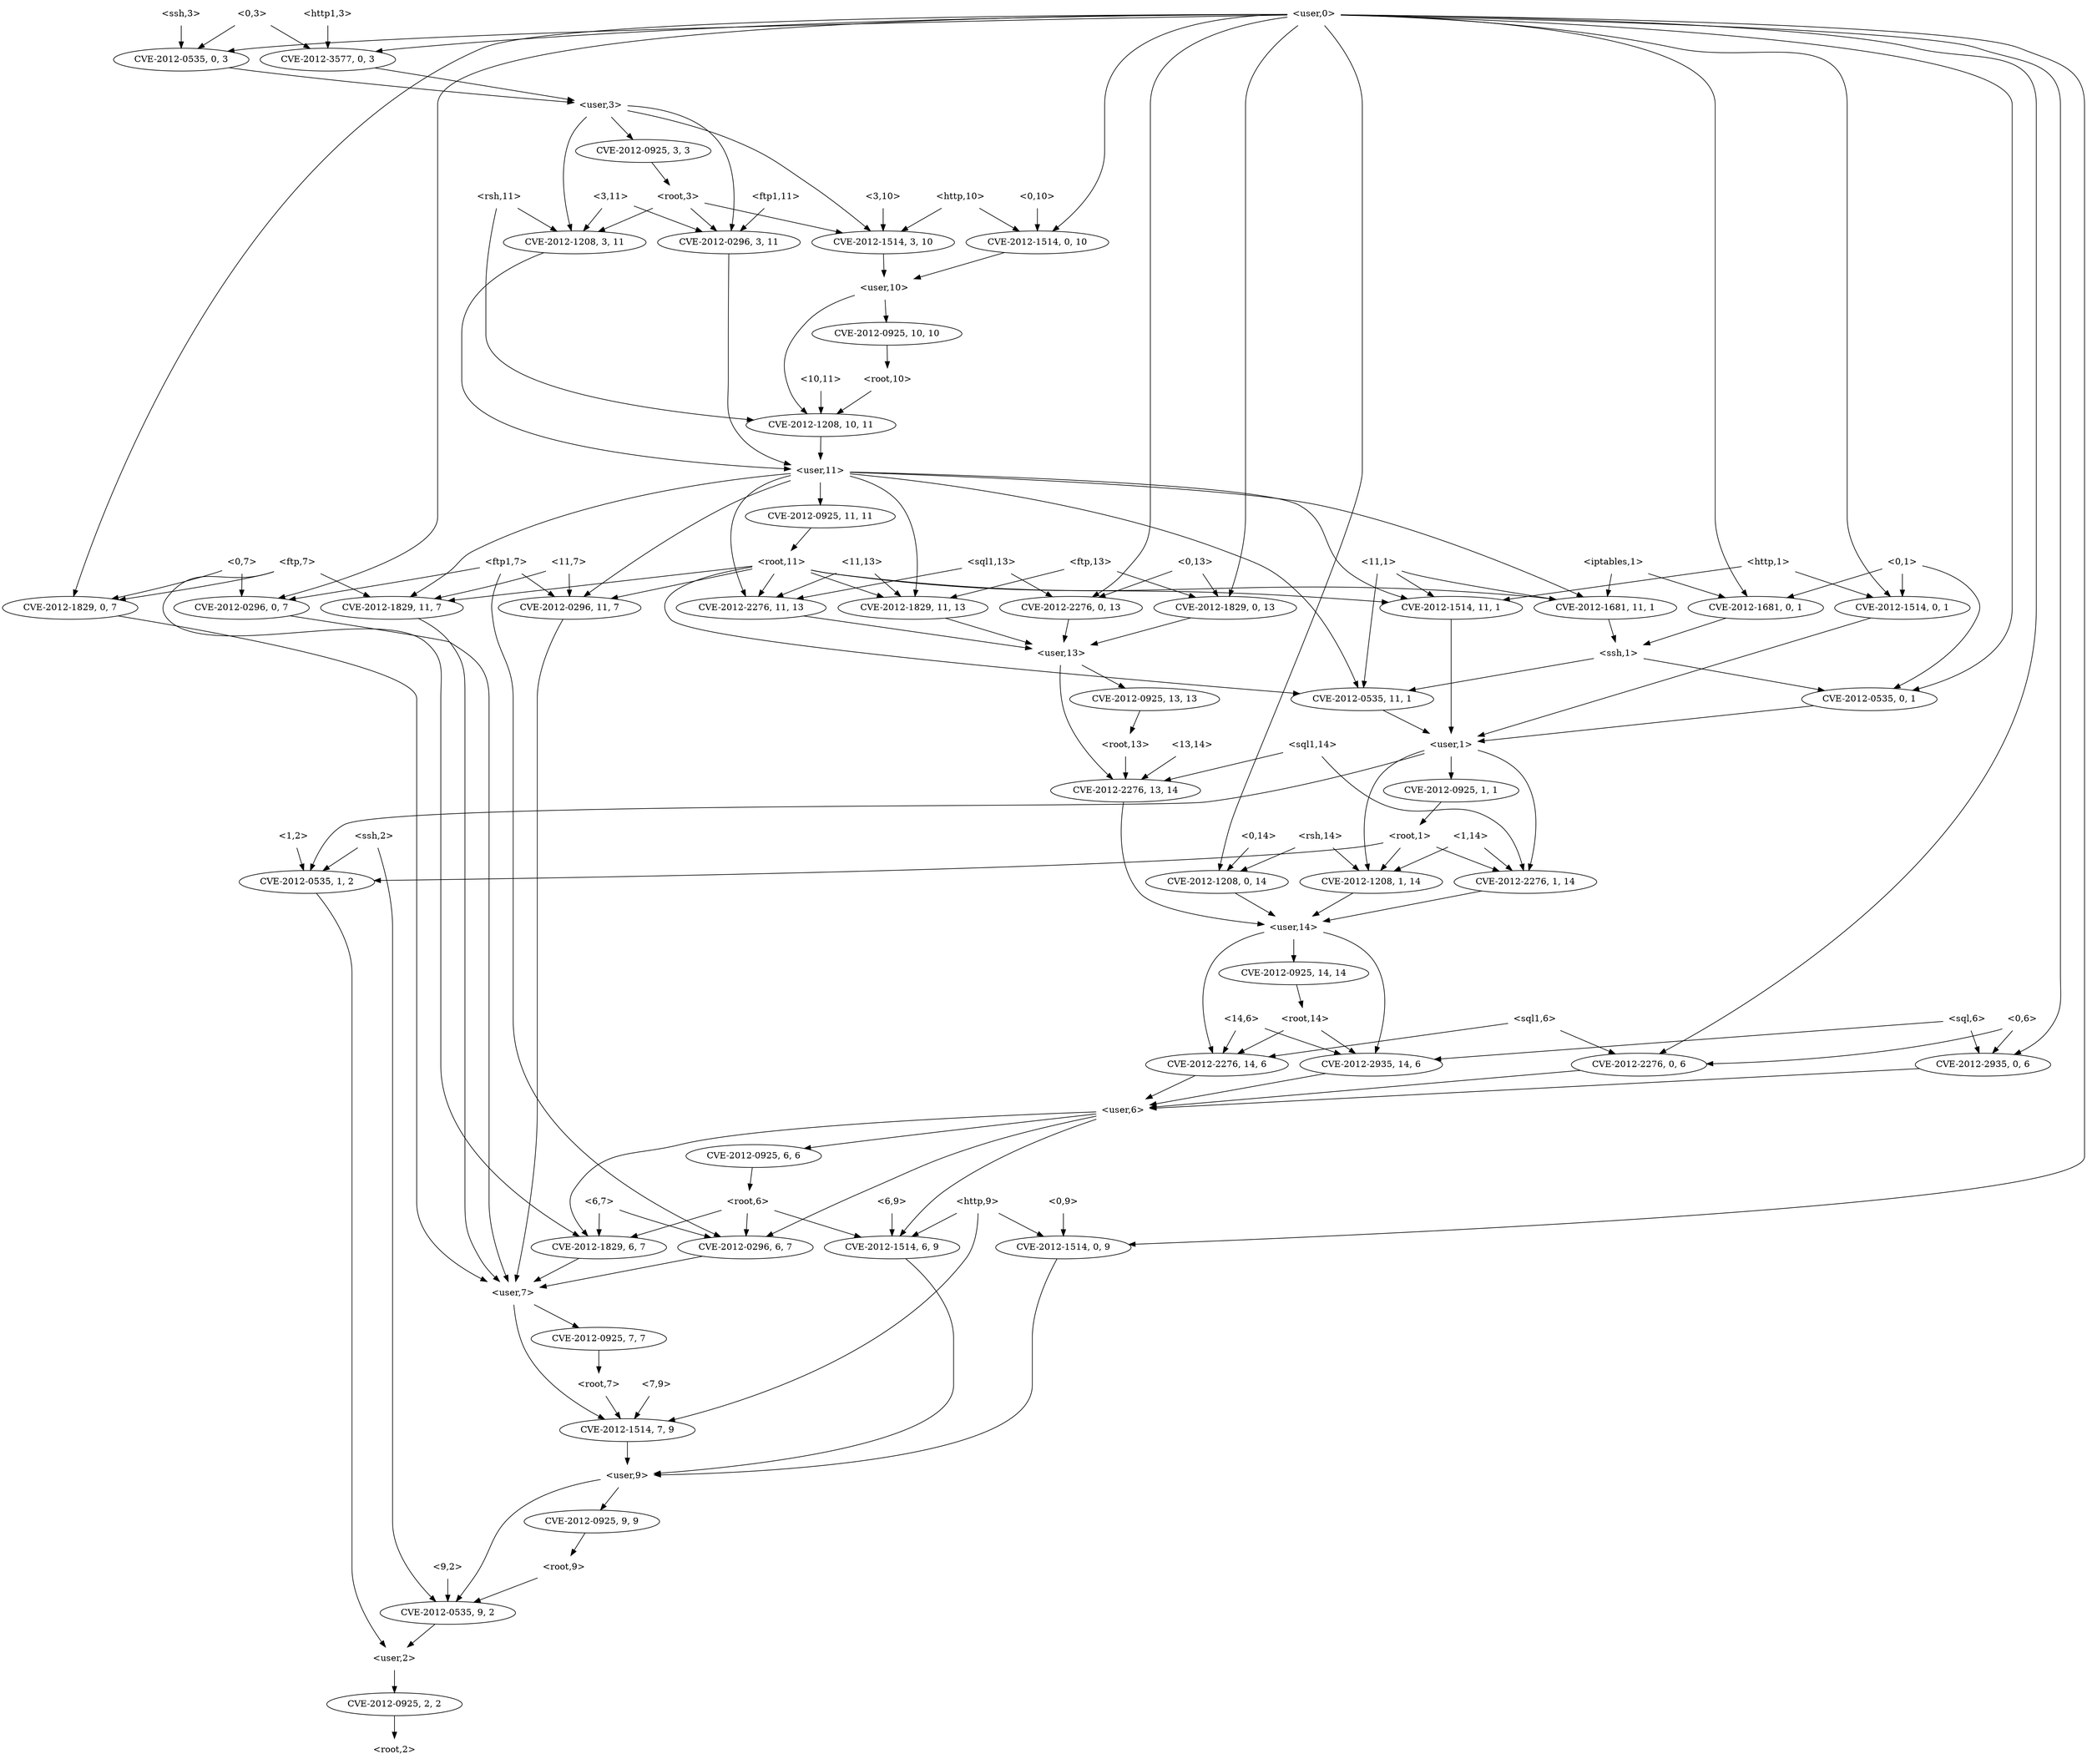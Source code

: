 strict digraph {
	graph [bb="0,0,2834.2,2772"];
	node [label="\N"];
	"<3,11>"	 [height=0.5,
		pos="760.25,2466",
		shape=plaintext,
		width=0.78472];
	"<v_ftp1,3,11>"	 [height=0.5,
		label=<CVE-2012-0296, 3, 11>,
		pos="677.25,2394",
		width=2.5686];
	"<3,11>" -> "<v_ftp1,3,11>"	 [pos="e,696.96,2411.6 739.73,2447.7 729.22,2438.8 716.28,2427.9 704.91,2418.3"];
	"<v_rsh,3,11>"	 [height=0.5,
		label=<CVE-2012-1208, 3, 11>,
		pos="881.25,2394",
		width=2.5686];
	"<3,11>" -> "<v_rsh,3,11>"	 [pos="e,853.06,2411.3 788.62,2448.6 805.15,2439 826.2,2426.8 844.05,2416.5"];
	"<user,11>"	 [height=0.5,
		pos="984.25,2034",
		shape=plaintext,
		width=1.0069];
	"<v_ftp1,3,11>" -> "<user,11>"	 [pos="e,947.96,2042.9 700.59,2376.4 731.25,2352.5 781.25,2305.2 781.25,2251 781.25,2251 781.25,2251 781.25,2177 781.25,2101 878.04,2062.2\
 937.95,2045.5"];
	"<v_rsh,3,11>" -> "<user,11>"	 [pos="e,971.31,2052.3 889.75,2376 902.02,2349.8 923.25,2297.8 923.25,2251 923.25,2251 923.25,2251 923.25,2177 923.25,2133.6 947.59,2088.4\
 965.52,2060.9"];
	"<11,13>"	 [height=0.5,
		pos="1905.2,1890",
		shape=plaintext,
		width=0.88889];
	"<v_ftp,11,13>"	 [height=0.5,
		label=<CVE-2012-1829, 11, 13>,
		pos="2183.2,1818",
		width=2.7013];
	"<11,13>" -> "<v_ftp,11,13>"	 [pos="e,2118.2,1831.5 1937.5,1876.5 1942.1,1874.9 1946.8,1873.3 1951.2,1872 2003.1,1856.6 2062.6,1843.1 2108.3,1833.5"];
	"<v_sql1,11,13>"	 [height=0.5,
		label=<CVE-2012-2276, 11, 13>,
		pos="1970.2,1818",
		width=2.7013];
	"<11,13>" -> "<v_sql1,11,13>"	 [pos="e,1954.4,1836.1 1921.3,1871.7 1929.2,1863.2 1938.8,1852.9 1947.4,1843.6"];
	"<user,13>"	 [height=0.5,
		pos="2391.2,1746",
		shape=plaintext,
		width=1.0069];
	"<v_ftp,11,13>" -> "<user,13>"	 [pos="e,2354.7,1759.3 2227.9,1802 2262.5,1790.3 2310.2,1774.3 2345.2,1762.5"];
	"<v_sql1,11,13>" -> "<user,13>"	 [pos="e,2354.9,1753 2040.2,1805.4 2126.7,1791 2271.2,1767 2345,1754.7"];
	"<v_http,11,1>"	 [height=0.5,
		label=<CVE-2012-1514, 11, 1>,
		pos="1056.2,1818",
		width=2.5686];
	"<user,1>"	 [height=0.5,
		pos="1575.2,1602",
		shape=plaintext,
		width=0.91667];
	"<v_http,11,1>" -> "<user,1>"	 [pos="e,1542.1,1616.7 1094,1801.4 1188.2,1762.6 1433.4,1661.5 1532.7,1620.6"];
	"<v_ssh,1,2>"	 [height=0.5,
		label=<CVE-2012-0535, 1, 2>,
		pos="2746.2,1386",
		width=2.4499];
	"<user,1>" -> "<v_ssh,1,2>"	 [pos="e,2757,1404.1 1608.6,1596.9 1716.4,1583.6 2065.1,1541.2 2354.2,1512 2399.6,1507.4 2732.4,1509.6 2763.2,1476 2778.7,1459.2 2771.1\
,1432.8 2761.7,1413.1"];
	"<v_sql1,1,14>"	 [height=0.5,
		label=<CVE-2012-2276, 1, 14>,
		pos="1487.2,1386",
		width=2.5686];
	"<user,1>" -> "<v_sql1,1,14>"	 [pos="e,1480.5,1404 1542,1592.4 1519.7,1584.8 1492,1571.1 1478.2,1548 1453.5,1506.3 1466.4,1447.4 1477.2,1413.6"];
	"<v_root,1,1>"	 [height=0.5,
		label=<CVE-2012-0925, 1, 1>,
		pos="1575.2,1530",
		width=2.4499];
	"<user,1>" -> "<v_root,1,1>"	 [pos="e,1575.2,1548.1 1575.2,1583.7 1575.2,1576 1575.2,1566.7 1575.2,1558.1"];
	"<v_rsh,1,14>"	 [height=0.5,
		label=<CVE-2012-1208, 1, 14>,
		pos="1691.2,1386",
		width=2.5686];
	"<user,1>" -> "<v_rsh,1,14>"	 [pos="e,1694,1404.3 1608.6,1591.6 1630.4,1583.6 1657.4,1569.9 1672.2,1548 1699.4,1507.8 1698.6,1448.8 1695.2,1414.5"];
	"<v_root,3,3>"	 [height=0.5,
		label=<CVE-2012-0925, 3, 3>,
		pos="933.25,2538",
		width=2.4499];
	"<root,3>"	 [height=0.5,
		pos="899.25,2466",
		shape=plaintext,
		width=0.89583];
	"<v_root,3,3>" -> "<root,3>"	 [pos="e,907.64,2484.3 925.02,2520.1 921.15,2512.1 916.45,2502.4 912.12,2493.5"];
	"<v_http,3,10>"	 [height=0.5,
		label=<CVE-2012-1514, 3, 10>,
		pos="1123.2,2394",
		width=2.5686];
	"<root,3>" -> "<v_http,3,10>"	 [pos="e,1075,2409.4 931.58,2454.1 937.77,2452 944.2,2449.9 950.25,2448 988.51,2435.8 1031.7,2422.5 1065.4,2412.3"];
	"<root,3>" -> "<v_ftp1,3,11>"	 [pos="e,723.89,2409.7 866.97,2454.8 832.05,2443.8 775.71,2426 733.48,2412.7"];
	"<root,3>" -> "<v_rsh,3,11>"	 [pos="e,885.65,2412.1 894.8,2447.7 892.79,2439.9 890.38,2430.5 888.15,2421.8"];
	"<v_sql,0,6>"	 [height=0.5,
		label=<CVE-2012-2935, 0, 6>,
		pos="2281.2,1098",
		width=2.4499];
	"<user,6>"	 [height=0.5,
		pos="1980.2,1026",
		shape=plaintext,
		width=0.91667];
	"<v_sql,0,6>" -> "<user,6>"	 [pos="e,2013.5,1034.7 2225.3,1084 2166.9,1070.4 2076.4,1049.4 2023.3,1037"];
	"<v_http,6,9>"	 [height=0.5,
		label=<CVE-2012-1514, 6, 9>,
		pos="2507.2,810",
		width=2.4499];
	"<user,6>" -> "<v_http,6,9>"	 [pos="e,2520.9,827.79 2013.3,1022.8 2122.5,1014.7 2468.9,982.92 2535.2,900 2550,881.57 2538.9,855.29 2526.6,836.07"];
	"<v_ftp1,6,7>"	 [height=0.5,
		label=<CVE-2012-0296, 6, 7>,
		pos="946.25,810",
		width=2.4499];
	"<user,6>" -> "<v_ftp1,6,7>"	 [pos="e,1005.9,823.35 1947,1018.1 1801.4,987.99 1218.3,867.3 1015.9,825.41"];
	"<v_ftp,6,7>"	 [height=0.5,
		label=<CVE-2012-1829, 6, 7>,
		pos="751.25,810",
		width=2.4499];
	"<user,6>" -> "<v_ftp,6,7>"	 [pos="e,745.02,828.3 1947.2,1024.3 1759.3,1020 830.13,994.08 750.25,900 736.01,883.23 737.92,857.57 742.42,838.11"];
	"<v_root,6,6>"	 [height=0.5,
		label=<CVE-2012-0925, 6, 6>,
		pos="1285.2,954",
		width=2.4499];
	"<user,6>" -> "<v_root,6,6>"	 [pos="e,1362.5,962.78 1947.2,1021.7 1844.3,1011.3 1527.4,979.39 1372.4,963.78"];
	"<v_http,0,10>"	 [height=0.5,
		label=<CVE-2012-1514, 0, 10>,
		pos="1327.2,2394",
		width=2.5686];
	"<user,10>"	 [height=0.5,
		pos="1190.2,2322",
		shape=plaintext,
		width=1.0069];
	"<v_http,0,10>" -> "<user,10>"	 [pos="e,1223.9,2340.2 1295.8,2376.9 1277.2,2367.4 1253.3,2355.2 1233,2344.8"];
	"<v_root,10,10>"	 [height=0.5,
		label=<CVE-2012-0925, 10, 10>,
		pos="1127.2,2250",
		width=2.7013];
	"<user,10>" -> "<v_root,10,10>"	 [pos="e,1142.6,2268.1 1174.7,2303.7 1167,2295.2 1157.7,2284.9 1149.4,2275.6"];
	"<v_rsh,10,11>"	 [height=0.5,
		label=<CVE-2012-1208, 10, 11>,
		pos="1121.2,2106",
		width=2.7013];
	"<user,10>" -> "<v_rsh,10,11>"	 [pos="e,1120.3,2124.2 1209.1,2303.8 1227,2285.2 1249.2,2255.2 1233.2,2232 1208.2,2195.4 1169,2229.7 1140.2,2196 1125.7,2179 1121.5,2153.5\
 1120.5,2134.2"];
	"<root,1>"	 [height=0.5,
		pos="1630.2,1458",
		shape=plaintext,
		width=0.89583];
	"<root,1>" -> "<v_ssh,1,2>"	 [pos="e,2657.8,1386.8 1662.7,1448.9 1677.2,1445.6 1694.5,1442.1 1710.2,1440 2052.4,1395.2 2462.8,1387.8 2647.6,1386.9"];
	"<root,1>" -> "<v_sql1,1,14>"	 [pos="e,1520.1,1403.1 1597.8,1441.1 1577.5,1431.2 1551.1,1418.2 1529.1,1407.5"];
	"<root,1>" -> "<v_rsh,1,14>"	 [pos="e,1676.3,1404.1 1645.3,1439.7 1652.6,1431.3 1661.6,1421.1 1669.6,1411.9"];
	"<user,2>"	 [height=0.5,
		pos="2688.2,162",
		shape=plaintext,
		width=0.91667];
	"<v_ssh,1,2>" -> "<user,2>"	 [pos="e,2704,180.44 2746.2,1368 2746.2,1341.3 2746.2,1288.1 2746.2,1243 2746.2,1243 2746.2,1243 2746.2,305 2746.2,264.55 2743.8,252.89\
 2727.2,216 2722.9,206.31 2716.6,196.66 2710.2,188.31"];
	"<user,14>"	 [height=0.5,
		pos="1895.2,1314",
		shape=plaintext,
		width=1.0069];
	"<v_sql1,1,14>" -> "<user,14>"	 [pos="e,1858.8,1321.3 1554.2,1373.5 1637.1,1359.3 1776.4,1335.4 1848.6,1323"];
	"<v_rsh,1,14>" -> "<user,14>"	 [pos="e,1859,1327.5 1734.8,1370.1 1768.4,1358.5 1814.9,1342.6 1849.2,1330.8"];
	"<user,9>"	 [height=0.5,
		pos="2476.2,450",
		shape=plaintext,
		width=0.91667];
	"<v_ssh,9,2>"	 [height=0.5,
		label=<CVE-2012-0535, 9, 2>,
		pos="2630.2,234",
		width=2.4499];
	"<user,9>" -> "<v_ssh,9,2>"	 [pos="e,2625.9,252.05 2509.5,437.89 2530.4,429.38 2556.4,415.72 2573.2,396 2590.8,375.34 2612.4,301.9 2623.3,261.73"];
	"<v_root,9,9>"	 [height=0.5,
		label=<CVE-2012-0925, 9, 9>,
		pos="2476.2,378",
		width=2.4499];
	"<user,9>" -> "<v_root,9,9>"	 [pos="e,2476.2,396.1 2476.2,431.7 2476.2,423.98 2476.2,414.71 2476.2,406.11"];
	"<v_ssh,9,2>" -> "<user,2>"	 [pos="e,2673.9,180.28 2644.3,216.05 2651.2,207.67 2659.8,197.38 2667.5,188.1"];
	"<root,9>"	 [height=0.5,
		pos="2504.2,306",
		shape=plaintext,
		width=0.89583];
	"<v_root,9,9>" -> "<root,9>"	 [pos="e,2497.4,324.1 2483.2,359.7 2486.3,351.81 2490.1,342.3 2493.6,333.55"];
	"<v_root,2,2>"	 [height=0.5,
		label=<CVE-2012-0925, 2, 2>,
		pos="2688.2,90",
		width=2.4499];
	"<user,2>" -> "<v_root,2,2>"	 [pos="e,2688.2,108.1 2688.2,143.7 2688.2,135.98 2688.2,126.71 2688.2,118.11"];
	"<root,9>" -> "<v_ssh,9,2>"	 [pos="e,2601,251.23 2535.1,287.88 2552.3,278.32 2573.8,266.33 2592.1,256.19"];
	"<v_root,1,1>" -> "<root,1>"	 [pos="e,1616.7,1476.3 1588.6,1512.1 1595.1,1503.8 1603.1,1493.6 1610.3,1484.4"];
	"<http1,3>"	 [height=0.5,
		pos="205.25,2754",
		shape=plaintext,
		width=0.97917];
	"<v_http1,0,3>"	 [height=0.5,
		label=<CVE-2012-3577, 0, 3>,
		pos="205.25,2682",
		width=2.4499];
	"<http1,3>" -> "<v_http1,0,3>"	 [pos="e,205.25,2700.1 205.25,2735.7 205.25,2728 205.25,2718.7 205.25,2710.1"];
	"<user,3>"	 [height=0.5,
		pos="716.25,2610",
		shape=plaintext,
		width=0.91667];
	"<v_http1,0,3>" -> "<user,3>"	 [pos="e,682.99,2614.8 268.97,2669.5 280.37,2667.6 292.15,2665.7 303.25,2664 437.74,2643.7 597.63,2624.6 672.93,2615.9"];
	"<root,14>"	 [height=0.5,
		pos="1972.2,1170",
		shape=plaintext,
		width=1];
	"<v_sql,14,6>"	 [height=0.5,
		label=<CVE-2012-2935, 14, 6>,
		pos="2082.2,1098",
		width=2.5686];
	"<root,14>" -> "<v_sql,14,6>"	 [pos="e,2056.4,1115.5 1999.2,1151.9 2013.7,1142.6 2031.9,1131 2047.5,1121.1"];
	"<v_sql1,14,6>"	 [height=0.5,
		label=<CVE-2012-2276, 14, 6>,
		pos="1878.2,1098",
		width=2.5686];
	"<root,14>" -> "<v_sql1,14,6>"	 [pos="e,1900.6,1115.6 1949,1151.7 1936.9,1142.7 1921.9,1131.5 1908.8,1121.8"];
	"<v_sql,14,6>" -> "<user,6>"	 [pos="e,2005.1,1044 2058.3,1080.6 2044.9,1071.4 2028,1059.8 2013.4,1049.8"];
	"<v_sql1,14,6>" -> "<user,6>"	 [pos="e,1955.4,1044 1902.2,1080.6 1915.6,1071.4 1932.4,1059.8 1947.1,1049.8"];
	"<0,6>"	 [height=0.5,
		pos="2499.2,1170",
		shape=plaintext,
		width=0.75];
	"<v_sql1,0,6>"	 [height=0.5,
		label=<CVE-2012-2276, 0, 6>,
		pos="2476.2,1098",
		width=2.4499];
	"<0,6>" -> "<v_sql1,0,6>"	 [pos="e,2481.9,1116.1 2493.6,1151.7 2491,1143.9 2487.9,1134.5 2485.1,1125.8"];
	"<0,6>" -> "<v_sql,0,6>"	 [pos="e,2335.3,1112.4 2471.9,1155.6 2469,1154.3 2466.1,1153.1 2463.2,1152 2424.7,1137.4 2380.3,1124.4 2345,1114.9"];
	"<v_sql1,0,6>" -> "<user,6>"	 [pos="e,2013.3,1031 2412.3,1085.5 2400.9,1083.6 2389.3,1081.7 2378.2,1080 2249.5,1060.3 2096.7,1041.1 2023.5,1032.2"];
	"<v_ftp1,0,7>"	 [height=0.5,
		label=<CVE-2012-0296, 0, 7>,
		pos="103.25,1818",
		width=2.4499];
	"<user,7>"	 [height=0.5,
		pos="693.25,738",
		shape=plaintext,
		width=0.91667];
	"<v_ftp1,0,7>" -> "<user,7>"	 [pos="e,660.22,743.48 166.07,1805.3 268.27,1784.6 459.25,1737.4 459.25,1675 459.25,1675 459.25,1675 459.25,881 459.25,792.63 582.71,757.72\
 650.28,745.23"];
	"<v_root,7,7>"	 [height=0.5,
		label=<CVE-2012-0925, 7, 7>,
		pos="795.25,666",
		width=2.4499];
	"<user,7>" -> "<v_root,7,7>"	 [pos="e,771.26,683.47 718.2,719.88 731.58,710.69 748.24,699.26 762.63,689.38"];
	"<v_http,7,9>"	 [height=0.5,
		label=<CVE-2012-1514, 7, 9>,
		pos="2039.2,522",
		width=2.4499];
	"<user,7>" -> "<v_http,7,9>"	 [pos="e,1971.9,533.71 726.52,731.71 900.5,704.05 1707.3,575.78 1962,535.28"];
	"<v_http,0,9>"	 [height=0.5,
		label=<CVE-2012-1514, 0, 9>,
		pos="2275.2,810",
		width=2.4499];
	"<v_http,0,9>" -> "<user,9>"	 [pos="e,2443.1,462.83 2283.1,791.93 2294.5,765.67 2314.2,713.53 2314.2,667 2314.2,667 2314.2,667 2314.2,593 2314.2,529.36 2385.8,487.59\
 2433.8,466.73"];
	"<v_ftp,11,7>"	 [height=0.5,
		label=<CVE-2012-1829, 11, 7>,
		pos="738.25,1818",
		width=2.5686];
	"<v_ftp,11,7>" -> "<user,7>"	 [pos="e,676.36,756.01 720.24,1800.1 695.83,1775.2 655.25,1726.1 655.25,1675 655.25,1675 655.25,1675 655.25,1025 655.25,921.44 621.95,890.39\
 654.25,792 657.56,781.91 663.61,772.15 669.98,763.82"];
	"<0,13>"	 [height=0.5,
		pos="2428.2,1890",
		shape=plaintext,
		width=0.78472];
	"<v_ftp,0,13>"	 [height=0.5,
		label=<CVE-2012-1829, 0, 13>,
		pos="2595.2,1818",
		width=2.5686];
	"<0,13>" -> "<v_ftp,0,13>"	 [pos="e,2558,1834.6 2456.6,1877.1 2481.8,1866.6 2519.1,1850.9 2548.7,1838.5"];
	"<v_sql1,0,13>"	 [height=0.5,
		label=<CVE-2012-2276, 0, 13>,
		pos="2391.2,1818",
		width=2.5686];
	"<0,13>" -> "<v_sql1,0,13>"	 [pos="e,2400.3,1836.1 2419.1,1871.7 2414.8,1863.6 2409.7,1853.9 2405,1845"];
	"<v_ftp,0,13>" -> "<user,13>"	 [pos="e,2427.5,1759.5 2551.7,1802.1 2518.1,1790.5 2471.6,1774.6 2437.3,1762.8"];
	"<v_sql1,0,13>" -> "<user,13>"	 [pos="e,2391.2,1764.1 2391.2,1799.7 2391.2,1792 2391.2,1782.7 2391.2,1774.1"];
	"<v_sql1,13,14>"	 [height=0.5,
		label=<CVE-2012-2276, 13, 14>,
		pos="2460.2,1530",
		width=2.7013];
	"<user,13>" -> "<v_sql1,13,14>"	 [pos="e,2439.1,1547.6 2389.8,1727.6 2388.1,1697 2387.7,1632.2 2410.2,1584 2415.3,1573.1 2423.6,1563 2431.9,1554.6"];
	"<v_root,13,13>"	 [height=0.5,
		label=<CVE-2012-0925, 13, 13>,
		pos="2525.2,1674",
		width=2.7013];
	"<user,13>" -> "<v_root,13,13>"	 [pos="e,2494.2,1691.2 2424,1727.9 2442.5,1718.2 2465.7,1706.1 2485.2,1695.9"];
	"<http,10>"	 [height=0.5,
		pos="1225.2,2466",
		shape=plaintext,
		width=0.97917];
	"<http,10>" -> "<v_http,3,10>"	 [pos="e,1147.2,2411.5 1200.3,2447.9 1186.9,2438.7 1170.3,2427.3 1155.9,2417.4"];
	"<http,10>" -> "<v_http,0,10>"	 [pos="e,1303.3,2411.5 1250.2,2447.9 1263.6,2438.7 1280.2,2427.3 1294.6,2417.4"];
	"<v_http,3,10>" -> "<user,10>"	 [pos="e,1173.7,2340.3 1139.5,2376.1 1147.7,2367.5 1157.7,2357 1166.8,2347.5"];
	"<root,10>"	 [height=0.5,
		pos="1057.2,2178",
		shape=plaintext,
		width=1];
	"<v_root,10,10>" -> "<root,10>"	 [pos="e,1074.5,2196.3 1110.3,2232.1 1101.7,2223.5 1091.2,2213 1081.8,2203.5"];
	"<v_rsh,10,11>" -> "<user,11>"	 [pos="e,1017.9,2052.2 1089.8,2088.9 1071.2,2079.4 1047.3,2067.2 1027,2056.8"];
	"<root,2>"	 [height=0.5,
		pos="2688.2,18",
		shape=plaintext,
		width=0.89583];
	"<root,13>"	 [height=0.5,
		pos="2537.2,1602",
		shape=plaintext,
		width=1];
	"<v_root,13,13>" -> "<root,13>"	 [pos="e,2534.3,1620.1 2528.2,1655.7 2529.5,1648 2531.1,1638.7 2532.6,1630.1"];
	"<root,13>" -> "<v_sql1,13,14>"	 [pos="e,2478.8,1547.9 2518.2,1583.7 2508.6,1575 2496.9,1564.3 2486.4,1554.8"];
	"<user,0>"	 [height=0.5,
		pos="1769.2,2754",
		shape=plaintext,
		width=0.91667];
	"<user,0>" -> "<v_http,0,9>"	 [pos="e,2293.1,827.74 1802.5,2753.3 1943.8,2754.2 2494.1,2754 2657.2,2700 2725.5,2677.4 2792.2,2682.9 2792.2,2611 2792.2,2611 2792.2,2611\
 2792.2,1889 2792.2,1688.8 2680.7,1664.2 2612.2,1476 2598.4,1437.9 2592.2,1427.5 2592.2,1387 2592.2,1387 2592.2,1387 2592.2,1025\
 2592.2,915.62 2469.4,963.37 2380.2,900 2351.6,879.62 2321.2,853.25 2300.5,834.52"];
	"<user,0>" -> "<v_http,0,10>"	 [pos="e,1362.2,2410.8 1736.1,2752.3 1658.3,2748.6 1470.2,2727.7 1470.2,2611 1470.2,2611 1470.2,2611 1470.2,2537 1470.2,2480.4 1413.2,2438.7\
 1371.2,2415.6"];
	"<user,0>" -> "<v_sql1,0,13>"	 [pos="e,2331.2,1831.8 1802.6,2749.3 1903.3,2737.1 2198.2,2694.3 2198.2,2611 2198.2,2611 2198.2,2611 2198.2,1961 2198.2,1919.8 2195.4,1901.5\
 2224.2,1872 2238.3,1857.7 2282.1,1844 2321.4,1834.2"];
	"<v_iptables,0,1>"	 [height=0.5,
		label=<CVE-2012-1681, 0, 1>,
		pos="1459.2,1818",
		width=2.4499];
	"<user,0>" -> "<v_iptables,0,1>"	 [pos="e,1484.7,1835.3 1736,2738.4 1693.2,2717.1 1624.2,2673.2 1624.2,2611 1624.2,2611 1624.2,2611 1624.2,2033 1624.2,1947.8 1541.2,1875.8\
 1493,1841.1"];
	"<user,0>" -> "<v_ftp,0,13>"	 [pos="e,2579.8,1835.9 1802.6,2750.3 1948.3,2738.1 2522.2,2685.3 2522.2,2611 2522.2,2611 2522.2,2611 2522.2,1961 2522.2,1915.8 2551.9,1870.5\
 2573.4,1843.7"];
	"<user,0>" -> "<v_sql1,0,6>"	 [pos="e,2500.9,1115.4 1802.3,2752.2 1932.1,2748.8 2407,2734.2 2553.2,2700 2648.4,2677.7 2754.2,2708.7 2754.2,2611 2754.2,2611 2754.2,2611\
 2754.2,1889 2754.2,1689.5 2647.5,1663.1 2578.2,1476 2564,1437.6 2554.2,1428 2554.2,1387 2554.2,1387 2554.2,1387 2554.2,1241 2554.2\
,1200.6 2555.5,1187 2535.2,1152 2528.6,1140.5 2518.6,1130.2 2508.7,1121.8"];
	"<user,0>" -> "<v_ftp1,0,7>"	 [pos="e,122.07,1835.7 1736.2,2752.6 1560.4,2750.4 740.18,2738.2 634.25,2700 572.46,2677.7 516.25,2676.7 516.25,2611 516.25,2611 516.25\
,2611 516.25,2537 516.25,2225.4 220.36,1926.9 129.48,1842.6"];
	"<user,0>" -> "<v_sql,0,6>"	 [pos="e,2292.7,1116 1802.4,2751.6 1970,2744.1 2716.2,2705.4 2716.2,2611 2716.2,2611 2716.2,2611 2716.2,1889 2716.2,1848.5 2709.1,1838.5\
 2696.2,1800 2651.7,1666.8 2636.6,1633.5 2566.2,1512 2556.4,1494.9 2551.6,1492.1 2540.2,1476 2447.8,1344.8 2339.9,1185.8 2298.6,\
1124.6"];
	"<v_rsh,0,14>"	 [height=0.5,
		label=<CVE-2012-1208, 0, 14>,
		pos="1895.2,1386",
		width=2.5686];
	"<user,0>" -> "<v_rsh,0,14>"	 [pos="e,1892.3,1404.3 1785.7,2735.8 1808.1,2710.5 1845.2,2661.1 1845.2,2611 1845.2,2611 1845.2,2611 1845.2,1889 1845.2,1707 1878.2,1489.7\
 1890.6,1414.4"];
	"<user,0>" -> "<v_http1,0,3>"	 [pos="e,266.76,2695 1736,2752.4 1545.8,2749 594.55,2730.4 303.25,2700 294.64,2699.1 285.64,2697.9 276.74,2696.6"];
	"<v_http,0,1>"	 [height=0.5,
		label=<CVE-2012-1514, 0, 1>,
		pos="1691.2,1818",
		width=2.4499];
	"<user,0>" -> "<v_http,0,1>"	 [pos="e,1694.5,1836 1773.1,2735.6 1778.6,2708.9 1788.2,2656.3 1788.2,2611 1788.2,2611 1788.2,2611 1788.2,2393 1788.2,2337.3 1716.3,1952\
 1696.3,1845.9"];
	"<v_ssh,0,3>"	 [height=0.5,
		label=<CVE-2012-0535, 0, 3>,
		pos="400.25,2682",
		width=2.4499];
	"<user,0>" -> "<v_ssh,0,3>"	 [pos="e,462.93,2694.7 1735.9,2753.1 1589.5,2753.3 990.57,2750.7 502.25,2700 492.77,2699 482.84,2697.7 473.05,2696.3"];
	"<v_ssh,0,1>"	 [height=0.5,
		label=<CVE-2012-0535, 0, 1>,
		pos="1575.2,1674",
		width=2.4499];
	"<user,0>" -> "<v_ssh,0,1>"	 [pos="e,1626.4,1688.8 1765.4,2735.6 1759.9,2708.9 1750.2,2656.3 1750.2,2611 1750.2,2611 1750.2,2611 1750.2,2393 1750.2,2261 1853.9,1914.6\
 1788.2,1800 1755.8,1743.4 1686.7,1709.9 1635.9,1692.1"];
	"<v_ftp,0,7>"	 [height=0.5,
		label=<CVE-2012-1829, 0, 7>,
		pos="501.25,1818",
		width=2.4499];
	"<user,0>" -> "<v_ftp,0,7>"	 [pos="e,514.59,1836.3 1736.1,2752.7 1541.4,2750.5 554.25,2733.5 554.25,2611 554.25,2611 554.25,2611 554.25,1961 554.25,1920.6 550.64,1909.4\
 535.25,1872 531.36,1862.5 525.77,1852.9 520.25,1844.5"];
	"<ssh,1>"	 [height=0.5,
		pos="1373.2,1746",
		shape=plaintext,
		width=0.84028];
	"<v_iptables,0,1>" -> "<ssh,1>"	 [pos="e,1394.4,1764.2 1438.9,1800.4 1428,1791.5 1414.4,1780.5 1402.4,1770.7"];
	"<v_rsh,0,14>" -> "<user,14>"	 [pos="e,1895.2,1332.1 1895.2,1367.7 1895.2,1360 1895.2,1350.7 1895.2,1342.1"];
	"<v_http,0,1>" -> "<user,1>"	 [pos="e,1608.6,1612.4 1694,1799.7 1698.1,1768.2 1702.3,1700.5 1672.2,1656 1659.5,1637.1 1637.8,1624.4 1618.1,1616.1"];
	"<v_ssh,0,3>" -> "<user,3>"	 [pos="e,682.84,2618.4 457.84,2668.2 519.85,2654.5 617.08,2633 672.92,2620.6"];
	"<v_ssh,0,1>" -> "<user,1>"	 [pos="e,1575.2,1620.1 1575.2,1655.7 1575.2,1648 1575.2,1638.7 1575.2,1630.1"];
	"<v_ftp,0,7>" -> "<user,7>"	 [pos="e,665.7,756.18 522.55,1800.4 533.48,1790.8 546.17,1778 554.25,1764 574.76,1728.5 578.25,1716 578.25,1675 578.25,1675 578.25,1675\
 578.25,881 578.25,829.97 623.66,787 657.41,762.11"];
	"<11,7>"	 [height=0.5,
		pos="611.25,1890",
		shape=plaintext,
		width=0.78472];
	"<11,7>" -> "<v_ftp,11,7>"	 [pos="e,708.96,1835.1 639.75,1873.3 657.55,1863.5 680.69,1850.7 700.07,1840"];
	"<v_ftp1,11,7>"	 [height=0.5,
		label=<CVE-2012-0296, 11, 7>,
		pos="302.25,1818",
		width=2.5686];
	"<11,7>" -> "<v_ftp1,11,7>"	 [pos="e,360.21,1832.1 582.73,1882.5 534.77,1871.7 436.69,1849.5 370.19,1834.4"];
	"<v_ftp1,11,7>" -> "<user,7>"	 [pos="e,659.93,750.63 371.41,1806 441.68,1790.3 540.25,1754.3 540.25,1675 540.25,1675 540.25,1675 540.25,881 540.25,835.41 558.35,823.57\
 591.25,792 608.08,775.85 630.8,763.4 650.53,754.64"];
	"<rsh,11>"	 [height=0.5,
		pos="993.25,2466",
		shape=plaintext,
		width=0.92361];
	"<rsh,11>" -> "<v_rsh,10,11>"	 [pos="e,1172.4,2121.3 992.78,2447.8 991.85,2399.3 991.95,2263 1021.2,2232 1083.5,2166 1164,2265.6 1222.2,2196 1232.5,2183.7 1230.5,2173.7\
 1222.2,2160 1213,2144.7 1197.7,2133.6 1181.8,2125.6"];
	"<rsh,11>" -> "<v_rsh,3,11>"	 [pos="e,907.59,2411.5 965.85,2447.9 950.88,2438.5 932.18,2426.8 916.17,2416.8"];
	"<0,10>"	 [height=0.5,
		pos="1327.2,2466",
		shape=plaintext,
		width=0.78472];
	"<0,10>" -> "<v_http,0,10>"	 [pos="e,1327.2,2412.1 1327.2,2447.7 1327.2,2440 1327.2,2430.7 1327.2,2422.1"];
	"<v_ssh,11,1>"	 [height=0.5,
		label=<CVE-2012-0535, 11, 1>,
		pos="935.25,1674",
		width=2.5686];
	"<v_ssh,11,1>" -> "<user,1>"	 [pos="e,1542,1606.6 1013.7,1664.4 1149.9,1649.5 1425.5,1619.4 1531.9,1607.7"];
	"<ssh,1>" -> "<v_ssh,11,1>"	 [pos="e,1004.4,1686.1 1342.8,1740.1 1275.6,1729.4 1112.6,1703.3 1014.3,1687.6"];
	"<ssh,1>" -> "<v_ssh,0,1>"	 [pos="e,1532.6,1689.8 1403.9,1734.4 1435.4,1723.4 1485.1,1706.2 1522.8,1693.2"];
	"<0,7>"	 [height=0.5,
		pos="499.25,1890",
		shape=plaintext,
		width=0.75];
	"<0,7>" -> "<v_ftp1,0,7>"	 [pos="e,167.77,1830.4 472.03,1884.2 412.13,1873.6 267.13,1848 177.83,1832.2"];
	"<0,7>" -> "<v_ftp,0,7>"	 [pos="e,500.76,1836.1 499.74,1871.7 499.96,1864 500.23,1854.7 500.47,1846.1"];
	"<v_sql1,13,14>" -> "<user,14>"	 [pos="e,1931.8,1328.8 2419.6,1513.6 2317.3,1474.9 2049.5,1373.4 1941.5,1332.5"];
	"<0,1>"	 [height=0.5,
		pos="1639.2,1890",
		shape=plaintext,
		width=0.75];
	"<0,1>" -> "<v_http,0,1>"	 [pos="e,1678.5,1836.1 1652.1,1871.7 1658.3,1863.4 1665.8,1853.3 1672.6,1844.1"];
	"<0,1>" -> "<v_iptables,0,1>"	 [pos="e,1499.8,1834.1 1611.9,1877.6 1607.4,1875.7 1602.7,1873.8 1598.2,1872 1568.9,1860.3 1535.8,1847.7 1509.3,1837.7"];
	"<0,1>" -> "<v_ssh,0,1>"	 [pos="e,1574.1,1692.3 1620,1871.7 1610.6,1862.2 1600.1,1849.5 1594.2,1836 1575.2,1792.2 1573,1735.7 1573.8,1702.6"];
	"<1,14>"	 [height=0.5,
		pos="1551.2,1458",
		shape=plaintext,
		width=0.78472];
	"<1,14>" -> "<v_sql1,1,14>"	 [pos="e,1502.9,1404.1 1535.4,1439.7 1527.7,1431.2 1518.2,1420.9 1509.7,1411.6"];
	"<1,14>" -> "<v_rsh,1,14>"	 [pos="e,1659,1403.1 1579.6,1442.8 1599.8,1432.7 1627.3,1419 1650,1407.6"];
	"<http,1>"	 [height=0.5,
		pos="1181.2,1890",
		shape=plaintext,
		width=0.89583];
	"<http,1>" -> "<v_http,0,1>"	 [pos="e,1620.1,1828.8 1213.5,1884.6 1292.2,1873.8 1495.6,1845.9 1610,1830.2"];
	"<http,1>" -> "<v_http,11,1>"	 [pos="e,1085.2,1835.2 1150.7,1871.9 1133.7,1862.4 1112.4,1850.4 1094.3,1840.3"];
	"<ftp,13>"	 [height=0.5,
		pos="2266.2,1890",
		shape=plaintext,
		width=0.89583];
	"<ftp,13>" -> "<v_ftp,11,13>"	 [pos="e,2203.2,1835.9 2245.7,1871.7 2235.3,1862.9 2222.5,1852.1 2211.2,1842.5"];
	"<ftp,13>" -> "<v_ftp,0,13>"	 [pos="e,2535.4,1831.7 2298.7,1882.1 2351.1,1871 2455.4,1848.7 2525.3,1833.9"];
	"<v_iptables,11,1>"	 [height=0.5,
		label=<CVE-2012-1681, 11, 1>,
		pos="1260.2,1818",
		width=2.5686];
	"<user,11>" -> "<v_iptables,11,1>"	 [pos="e,1256.2,1836 1020.9,2023.4 1073.1,2007.8 1168.4,1972.2 1222.2,1908 1237.5,1889.9 1247.4,1864.7 1253.3,1845.8"];
	"<user,11>" -> "<v_sql1,11,13>"	 [pos="e,1925.7,1834.2 1020.5,2027.9 1123.7,2013.2 1427.5,1967.6 1675.2,1908 1760.3,1887.5 1857.1,1856.9 1915.9,1837.4"];
	"<v_root,11,11>"	 [height=0.5,
		label=<CVE-2012-0925, 11, 11>,
		pos="984.25,1962",
		width=2.7013];
	"<user,11>" -> "<v_root,11,11>"	 [pos="e,984.25,1980.1 984.25,2015.7 984.25,2008 984.25,1998.7 984.25,1990.1"];
	"<user,11>" -> "<v_ftp,11,7>"	 [pos="e,745.31,1836.1 947.75,2025.6 917.75,2018.1 875.41,2004.1 845.25,1980 799,1943 765.68,1880.6 749.43,1845.3"];
	"<user,11>" -> "<v_ssh,11,1>"	 [pos="e,919.13,1691.8 947.76,2023.7 924.43,2015.8 895.44,2002.2 878.25,1980 853.49,1948 859.25,1931.4 859.25,1891 859.25,1891 859.25,1891\
 859.25,1817 859.25,1771.4 890.11,1726.2 912.5,1699.5"];
	"<user,11>" -> "<v_http,11,1>"	 [pos="e,1072.3,1836.2 1020.7,2025 1044.8,2017.6 1074.7,2004 1090.2,1980 1116.3,1939.7 1107.7,1917.8 1093.2,1872 1090.1,1862.1 1084.5,1852.5\
 1078.5,1844.3"];
	"<user,11>" -> "<v_ftp1,11,7>"	 [pos="e,326.87,1835.4 947.86,2027.7 861.53,2014.5 638.41,1976 463.25,1908 416.71,1889.9 366.98,1860.8 335.31,1840.8"];
	"<user,11>" -> "<v_ftp,11,13>"	 [pos="e,2148.3,1834.9 1020.6,2031.4 1149.2,2025.1 1592.8,1997.7 1946.2,1908 2015.4,1890.4 2092.1,1859.4 2139,1839"];
	"<v_iptables,11,1>" -> "<ssh,1>"	 [pos="e,1345.7,1764 1286.7,1800.6 1301.7,1791.3 1320.6,1779.6 1337,1769.5"];
	"<root,11>"	 [height=0.5,
		pos="973.25,1890",
		shape=plaintext,
		width=1];
	"<v_root,11,11>" -> "<root,11>"	 [pos="e,975.94,1908.1 981.53,1943.7 980.32,1936 978.86,1926.7 977.51,1918.1"];
	"<http,9>"	 [height=0.5,
		pos="2421.2,882",
		shape=plaintext,
		width=0.89583];
	"<http,9>" -> "<v_http,6,9>"	 [pos="e,2486.8,827.62 2442.5,863.7 2453.5,854.75 2467.1,843.71 2478.9,834.05"];
	"<http,9>" -> "<v_http,0,9>"	 [pos="e,2308.1,826.73 2388.8,865.46 2367.7,855.34 2340,842.03 2317.2,831.1"];
	"<http,9>" -> "<v_http,7,9>"	 [pos="e,2101.4,534.79 2415.2,863.76 2406.4,837.28 2391.2,784.86 2391.2,739 2391.2,739 2391.2,739 2391.2,665 2391.2,605.21 2214.4,558.84\
 2111.4,536.9"];
	"<v_http,6,9>" -> "<user,9>"	 [pos="e,2479.5,468.42 2504.2,791.57 2499.8,764.86 2492.2,712.12 2492.2,667 2492.2,667 2492.2,667 2492.2,593 2492.2,552.96 2485.9,506.97\
 2481.2,478.45"];
	"<v_http,7,9>" -> "<user,9>"	 [pos="e,2443.1,456.32 2106.6,510.22 2197.4,495.67 2356.4,470.2 2432.8,457.95"];
	"<user,14>" -> "<v_sql,14,6>"	 [pos="e,2085.7,1116.4 1931.6,1312.4 1970.6,1309.7 2031.1,1298.9 2063.2,1260 2094.5,1222.3 2092,1161.5 2087.3,1126.4"];
	"<user,14>" -> "<v_sql1,14,6>"	 [pos="e,1866.8,1116.3 1875.8,1295.9 1866.4,1286.4 1856.2,1273.7 1851.2,1260 1834.9,1214.9 1840,1198.7 1851.2,1152 1853.5,1142.8 1857.5\
,1133.4 1861.9,1125.1"];
	"<v_root,14,14>"	 [height=0.5,
		label=<CVE-2012-0925, 14, 14>,
		pos="1957.2,1242",
		width=2.7013];
	"<user,14>" -> "<v_root,14,14>"	 [pos="e,1942.1,1260.1 1910.6,1295.7 1918,1287.3 1927.1,1277.1 1935.2,1267.9"];
	"<iptables,1>"	 [height=0.5,
		pos="1389.2,1890",
		shape=plaintext,
		width=1.1944];
	"<iptables,1>" -> "<v_iptables,0,1>"	 [pos="e,1442.1,1836.1 1406.6,1871.7 1415.1,1863.1 1425.6,1852.7 1434.9,1843.3"];
	"<iptables,1>" -> "<v_iptables,11,1>"	 [pos="e,1290.1,1835.2 1357.7,1871.9 1340,1862.3 1317.8,1850.2 1299,1840"];
	"<user,3>" -> "<v_http,3,10>"	 [pos="e,1109.9,2412.2 749.42,2607.1 820.77,2602.5 985.91,2588.6 1030.2,2556 1073.7,2524.1 1057.3,2494 1085.2,2448 1090.9,2438.7 1097.7\
,2428.9 1103.9,2420.3"];
	"<user,3>" -> "<v_ftp1,3,11>"	 [pos="e,657.34,2412 699.64,2591.7 679.16,2569.1 645.43,2527.3 632.25,2484 627.58,2468.7 626.73,2463 632.25,2448 636.09,2437.5 643.03,2427.7\
 650.33,2419.4"];
	"<user,3>" -> "<v_root,3,3>"	 [pos="e,888.08,2553.6 749.68,2598.2 783.95,2587.2 837.81,2569.8 878.34,2556.7"];
	"<user,3>" -> "<v_rsh,3,11>"	 [pos="e,868.19,2411.9 729.47,2591.8 758.51,2554.2 827.95,2464.1 861.9,2420.1"];
	"<10,11>"	 [height=0.5,
		pos="1181.2,2178",
		shape=plaintext,
		width=0.88889];
	"<10,11>" -> "<v_rsh,10,11>"	 [pos="e,1135.9,2124.1 1166.4,2159.7 1159.2,2151.3 1150.5,2141.1 1142.6,2131.9"];
	"<v_root,14,14>" -> "<root,14>"	 [pos="e,1968.6,1188.1 1961,1223.7 1962.6,1216 1964.6,1206.7 1966.4,1198.1"];
	"<9,2>"	 [height=0.5,
		pos="2685.2,306",
		shape=plaintext,
		width=0.75];
	"<9,2>" -> "<v_ssh,9,2>"	 [pos="e,2643.7,252.1 2671.7,287.7 2665.1,279.39 2657.2,269.28 2650,260.14"];
	"<root,11>" -> "<v_iptables,11,1>"	 [pos="e,1194.6,1830.7 1009.4,1874.8 1012.4,1873.8 1015.4,1872.9 1018.2,1872 1073.2,1855.7 1136.5,1842 1184.6,1832.6"];
	"<root,11>" -> "<v_sql1,11,13>"	 [pos="e,1887.4,1827.6 1009.3,1874.3 1012.3,1873.4 1015.3,1872.6 1018.2,1872 1353.7,1802.6 1446.5,1859.9 1788.2,1836 1817.3,1834 1848.9\
,1831.2 1877.4,1828.5"];
	"<root,11>" -> "<v_ftp,11,7>"	 [pos="e,786.73,1833.4 937.04,1878.2 899.58,1867.1 840.49,1849.5 796.45,1836.3"];
	"<root,11>" -> "<v_ssh,11,1>"	 [pos="e,928.75,1692.2 949.5,1871.9 938.69,1862.7 927.05,1850.2 921.25,1836 903.15,1791.7 915.38,1735 925.56,1702"];
	"<root,11>" -> "<v_http,11,1>"	 [pos="e,1036.5,1835.6 993.76,1871.7 1004.3,1862.8 1017.2,1851.9 1028.6,1842.3"];
	"<root,11>" -> "<v_ftp1,11,7>"	 [pos="e,367.99,1830.7 937.2,1886.6 847.11,1880.2 604.96,1862 404.25,1836 395.71,1834.9 386.79,1833.6 377.94,1832.2"];
	"<root,11>" -> "<v_ftp,11,13>"	 [pos="e,2115.8,1831 1009.3,1874.2 1012.3,1873.4 1015.3,1872.6 1018.2,1872 1248.9,1825.8 1842.1,1858.5 2076.2,1836 2085.8,1835.1 2095.7\
,1833.9 2105.6,1832.5"];
	"<root,7>"	 [height=0.5,
		pos="1180.2,594",
		shape=plaintext,
		width=0.89583];
	"<v_root,7,7>" -> "<root,7>"	 [pos="e,1147.9,600.88 858.82,653.44 937.85,639.07 1070.5,614.95 1138,602.68"];
	"<root,7>" -> "<v_http,7,9>"	 [pos="e,1958.9,529.55 1212.6,590.36 1333.4,580.52 1760.3,545.73 1948.7,530.38"];
	"<13,14>"	 [height=0.5,
		pos="2451.2,1602",
		shape=plaintext,
		width=0.88889];
	"<13,14>" -> "<v_sql1,13,14>"	 [pos="e,2458,1548.1 2453.5,1583.7 2454.5,1576 2455.7,1566.7 2456.8,1558.1"];
	"<v_root,2,2>" -> "<root,2>"	 [pos="e,2688.2,36.104 2688.2,71.697 2688.2,63.983 2688.2,54.712 2688.2,46.112"];
	"<ftp1,11>"	 [height=0.5,
		pos="677.25,2466",
		shape=plaintext,
		width=1];
	"<ftp1,11>" -> "<v_ftp1,3,11>"	 [pos="e,677.25,2412.1 677.25,2447.7 677.25,2440 677.25,2430.7 677.25,2422.1"];
	"<0,9>"	 [height=0.5,
		pos="2275.2,882",
		shape=plaintext,
		width=0.75];
	"<0,9>" -> "<v_http,0,9>"	 [pos="e,2275.2,828.1 2275.2,863.7 2275.2,855.98 2275.2,846.71 2275.2,838.11"];
	"<0,3>"	 [height=0.5,
		pos="305.25,2754",
		shape=plaintext,
		width=0.75];
	"<0,3>" -> "<v_http1,0,3>"	 [pos="e,228.77,2699.5 280.78,2735.9 267.66,2726.7 251.34,2715.3 237.22,2705.4"];
	"<0,3>" -> "<v_ssh,0,3>"	 [pos="e,377.69,2699.6 328.73,2735.7 340.99,2726.7 356.15,2715.5 369.35,2705.8"];
	"<root,10>" -> "<v_rsh,10,11>"	 [pos="e,1105.6,2124.1 1073.1,2159.7 1080.8,2151.2 1090.3,2140.9 1098.8,2131.6"];
	"<rsh,14>"	 [height=0.5,
		pos="1753.2,1458",
		shape=plaintext,
		width=0.92361];
	"<rsh,14>" -> "<v_rsh,1,14>"	 [pos="e,1706.4,1404.1 1737.9,1439.7 1730.5,1431.3 1721.4,1421.1 1713.3,1411.9"];
	"<rsh,14>" -> "<v_rsh,0,14>"	 [pos="e,1862.7,1403.1 1786.5,1440.6 1806.5,1430.7 1832.1,1418.1 1853.5,1407.6"];
	"<6,9>"	 [height=0.5,
		pos="2499.2,882",
		shape=plaintext,
		width=0.75];
	"<6,9>" -> "<v_http,6,9>"	 [pos="e,2505.3,828.1 2501.2,863.7 2502.1,855.98 2503.2,846.71 2504.1,838.11"];
	"<ssh,2>"	 [height=0.5,
		pos="2651.2,1458",
		shape=plaintext,
		width=0.84028];
	"<ssh,2>" -> "<v_ssh,1,2>"	 [pos="e,2723.7,1403.6 2674.7,1439.7 2687,1430.7 2702.1,1419.5 2715.3,1409.8"];
	"<ssh,2>" -> "<v_ssh,9,2>"	 [pos="e,2630.2,252.05 2647,1439.6 2640.9,1413 2630.2,1360.4 2630.2,1315 2630.2,1315 2630.2,1315 2630.2,377 2630.2,337 2630.2,290.65 2630.2\
,262.08"];
	"<sql1,14>"	 [height=0.5,
		pos="1771.2,1602",
		shape=plaintext,
		width=1.0069];
	"<sql1,14>" -> "<v_sql1,13,14>"	 [pos="e,2389.9,1542.4 1807.5,1598.4 1898.7,1591.8 2145,1573 2349.2,1548 2359.1,1546.8 2369.5,1545.4 2379.7,1543.9"];
	"<sql1,14>" -> "<v_sql1,1,14>"	 [pos="e,1487.3,1404 1757.1,1583.7 1739.4,1563.4 1707.1,1530.1 1672.2,1512 1607.9,1478.7 1566,1525.6 1513.2,1476 1496.3,1460.1 1490.2,1433.9\
 1488.1,1414"];
	"<root,6>"	 [height=0.5,
		pos="1025.2,882",
		shape=plaintext,
		width=0.89583];
	"<root,6>" -> "<v_http,6,9>"	 [pos="e,2437.3,820.97 1057.6,880.75 1207.5,879.39 1848.6,871.19 2372.2,828 2390.1,826.53 2409.3,824.43 2427.4,822.21"];
	"<root,6>" -> "<v_ftp1,6,7>"	 [pos="e,965.01,827.62 1005.7,863.7 995.72,854.84 983.4,843.92 972.57,834.33"];
	"<root,6>" -> "<v_ftp,6,7>"	 [pos="e,804.13,824.51 992.74,872.7 948.81,861.47 869.59,841.23 813.89,827"];
	"<v_ftp1,6,7>" -> "<user,7>"	 [pos="e,726.51,748.2 895.96,795.09 849.3,782.18 780.59,763.17 736.37,750.93"];
	"<v_ftp,6,7>" -> "<user,7>"	 [pos="e,707.56,756.28 737.21,792.05 730.26,783.67 721.73,773.38 714.04,764.1"];
	"<0,14>"	 [height=0.5,
		pos="1833.2,1458",
		shape=plaintext,
		width=0.78472];
	"<0,14>" -> "<v_rsh,0,14>"	 [pos="e,1880.1,1404.1 1848.6,1439.7 1856,1431.3 1865.1,1421.1 1873.2,1411.9"];
	"<sql,6>"	 [height=0.5,
		pos="2210.2,1170",
		shape=plaintext,
		width=0.8125];
	"<sql,6>" -> "<v_sql,14,6>"	 [pos="e,2111.9,1115.2 2180.9,1152.9 2163,1143.2 2140.1,1130.6 2120.8,1120.1"];
	"<sql,6>" -> "<v_sql,0,6>"	 [pos="e,2263.9,1116.1 2227.8,1151.7 2236.5,1143.1 2247.1,1132.7 2256.6,1123.3"];
	"<sql1,13>"	 [height=0.5,
		pos="2120.2,1890",
		shape=plaintext,
		width=1.0069];
	"<sql1,13>" -> "<v_sql1,11,13>"	 [pos="e,2004.4,1834.9 2083.9,1872.1 2062.8,1862.2 2035.9,1849.7 2013.7,1839.3"];
	"<sql1,13>" -> "<v_sql1,0,13>"	 [pos="e,2337.2,1832.7 2156.8,1879.2 2165.8,1876.9 2175.3,1874.3 2184.2,1872 2232.2,1859.5 2286.4,1845.6 2327.3,1835.2"];
	"<ssh,3>"	 [height=0.5,
		pos="400.25,2754",
		shape=plaintext,
		width=0.84028];
	"<ssh,3>" -> "<v_ssh,0,3>"	 [pos="e,400.25,2700.1 400.25,2735.7 400.25,2728 400.25,2718.7 400.25,2710.1"];
	"<ftp1,7>"	 [height=0.5,
		pos="303.25,1890",
		shape=plaintext,
		width=0.89583];
	"<ftp1,7>" -> "<v_ftp1,6,7>"	 [pos="e,926.79,827.6 270.87,1888.2 201.02,1885.8 39.747,1876 6.2474,1836 -4.0246,1823.7 0.63659,1815 6.2474,1800 101.12,1546.6 775.13,\
957.97 919.19,834.12"];
	"<ftp1,7>" -> "<v_ftp1,0,7>"	 [pos="e,146.5,1833.8 270.91,1877.2 266,1875.5 260.99,1873.7 256.25,1872 223.04,1860.2 185.67,1847.3 156.18,1837.1"];
	"<ftp1,7>" -> "<v_ftp1,11,7>"	 [pos="e,302.49,1836.1 303,1871.7 302.89,1864 302.76,1854.7 302.63,1846.1"];
	"<sql1,6>"	 [height=0.5,
		pos="2421.2,1170",
		shape=plaintext,
		width=0.91667];
	"<sql1,6>" -> "<v_sql1,0,6>"	 [pos="e,2462.8,1116.1 2434.8,1151.7 2441.4,1143.4 2449.3,1133.3 2456.5,1124.1"];
	"<sql1,6>" -> "<v_sql1,14,6>"	 [pos="e,1944.8,1110.5 2388,1165.5 2314.4,1157.7 2132.2,1137.8 1980.2,1116 1972,1114.8 1963.4,1113.5 1954.8,1112.2"];
	"<14,6>"	 [height=0.5,
		pos="1889.2,1170",
		shape=plaintext,
		width=0.78472];
	"<14,6>" -> "<v_sql,14,6>"	 [pos="e,2035.7,1113.7 1917.8,1155.9 1920.9,1154.5 1924.2,1153.2 1927.2,1152 1959.6,1139.3 1996.4,1126.6 2026,1116.9"];
	"<14,6>" -> "<v_sql1,14,6>"	 [pos="e,1880.9,1116.1 1886.5,1151.7 1885.3,1144 1883.9,1134.7 1882.5,1126.1"];
	"<6,7>"	 [height=0.5,
		pos="786.25,882",
		shape=plaintext,
		width=0.75];
	"<6,7>" -> "<v_ftp1,6,7>"	 [pos="e,910.83,826.5 813.39,869.13 837.5,858.58 873.21,842.96 901.53,830.56"];
	"<6,7>" -> "<v_ftp,6,7>"	 [pos="e,759.8,828.1 777.6,863.7 773.61,855.73 768.8,846.1 764.38,837.26"];
	"<v_root,6,6>" -> "<root,6>"	 [pos="e,1057.7,891.74 1234.2,939.25 1185.5,926.15 1113.1,906.65 1067.6,894.39"];
	"<7,9>"	 [height=0.5,
		pos="2039.2,594",
		shape=plaintext,
		width=0.75];
	"<7,9>" -> "<v_http,7,9>"	 [pos="e,2039.2,540.1 2039.2,575.7 2039.2,567.98 2039.2,558.71 2039.2,550.11"];
	"<3,10>"	 [height=0.5,
		pos="1123.2,2466",
		shape=plaintext,
		width=0.78472];
	"<3,10>" -> "<v_http,3,10>"	 [pos="e,1123.2,2412.1 1123.2,2447.7 1123.2,2440 1123.2,2430.7 1123.2,2422.1"];
	"<11,1>"	 [height=0.5,
		pos="1056.2,1890",
		shape=plaintext,
		width=0.78472];
	"<11,1>" -> "<v_ssh,11,1>"	 [pos="e,932.39,1692.3 1027.7,1875.9 999.2,1862.5 958.88,1842.7 954.25,1836 926.68,1796.1 927.62,1736.9 931.18,1702.6"];
	"<11,1>" -> "<v_http,11,1>"	 [pos="e,1056.2,1836.1 1056.2,1871.7 1056.2,1864 1056.2,1854.7 1056.2,1846.1"];
	"<11,1>" -> "<v_iptables,11,1>"	 [pos="e,1216.8,1833.9 1084.6,1879.3 1116.2,1868.4 1168,1850.7 1207.1,1837.2"];
	"<1,2>"	 [height=0.5,
		pos="2727.2,1458",
		shape=plaintext,
		width=0.75];
	"<1,2>" -> "<v_ssh,1,2>"	 [pos="e,2741.6,1404.1 2731.9,1439.7 2734.1,1431.9 2736.6,1422.5 2739,1413.8"];
	"<ftp,7>"	 [height=0.5,
		pos="687.25,1890",
		shape=plaintext,
		width=0.8125];
	"<ftp,7>" -> "<v_ftp,11,7>"	 [pos="e,725.79,1836.1 699.85,1871.7 705.84,1863.5 713.12,1853.5 719.73,1844.4"];
	"<ftp,7>" -> "<v_ftp,6,7>"	 [pos="e,731.48,827.61 665.96,1871.9 655.48,1862.4 643.56,1849.8 636.25,1836 617.27,1800.3 617.25,1787.4 617.25,1747 617.25,1747 617.25\
,1747 617.25,1025 617.25,945.27 684.88,870.82 724.05,834.38"];
	"<ftp,7>" -> "<v_ftp,0,7>"	 [pos="e,544.62,1833.8 657.95,1876 654.69,1874.6 651.4,1873.3 648.25,1872 617.35,1859.7 582.35,1847 554.25,1837.2"];
}

